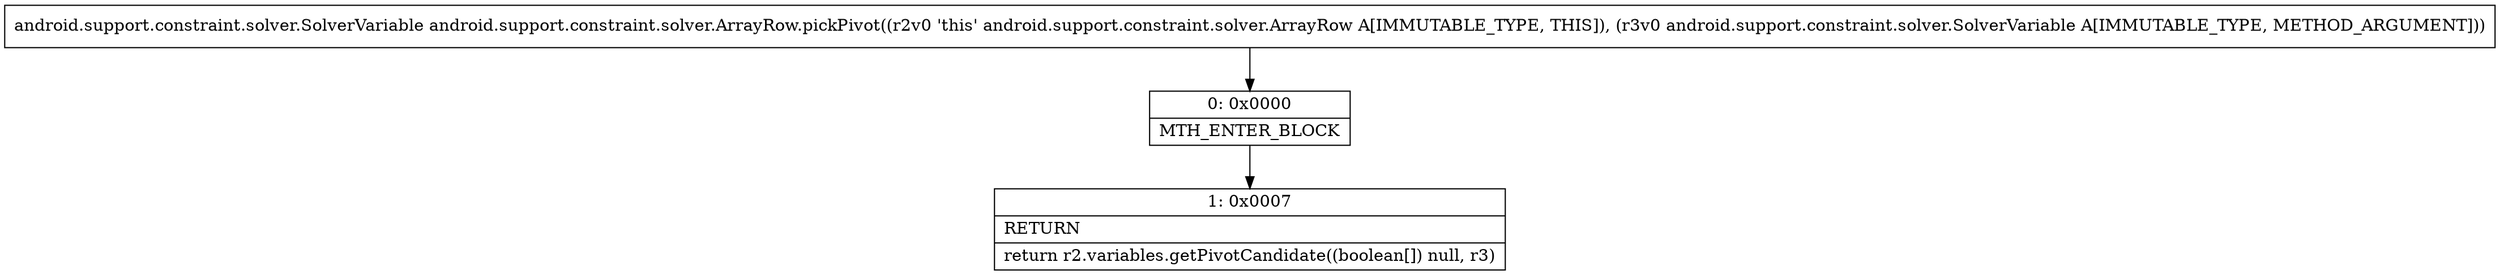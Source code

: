 digraph "CFG forandroid.support.constraint.solver.ArrayRow.pickPivot(Landroid\/support\/constraint\/solver\/SolverVariable;)Landroid\/support\/constraint\/solver\/SolverVariable;" {
Node_0 [shape=record,label="{0\:\ 0x0000|MTH_ENTER_BLOCK\l}"];
Node_1 [shape=record,label="{1\:\ 0x0007|RETURN\l|return r2.variables.getPivotCandidate((boolean[]) null, r3)\l}"];
MethodNode[shape=record,label="{android.support.constraint.solver.SolverVariable android.support.constraint.solver.ArrayRow.pickPivot((r2v0 'this' android.support.constraint.solver.ArrayRow A[IMMUTABLE_TYPE, THIS]), (r3v0 android.support.constraint.solver.SolverVariable A[IMMUTABLE_TYPE, METHOD_ARGUMENT])) }"];
MethodNode -> Node_0;
Node_0 -> Node_1;
}

